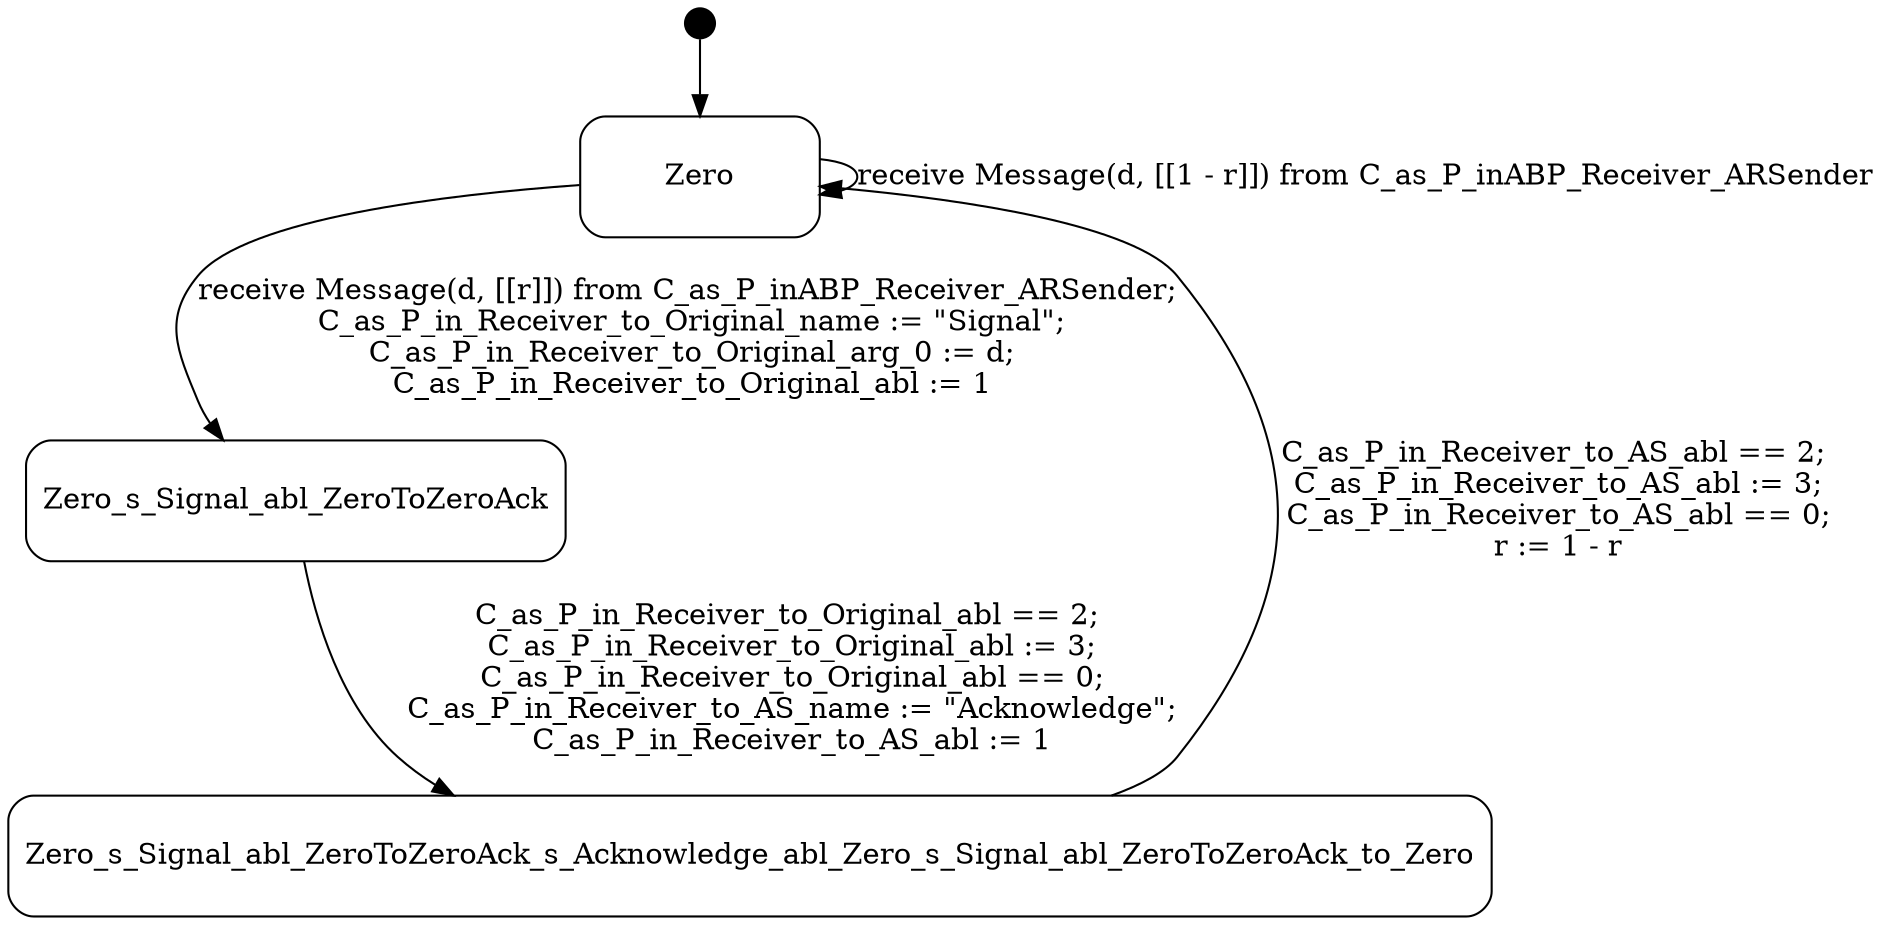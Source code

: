 digraph C_as_P_inABP_Receiver_Receiver {
  compound = true;
  rank = LR;
node [shape = "point", height = "0.2"] Zero_extra node [shape = "Mrecord", height = "0.8", width = "1.6"] Zero Zero_extra -> Zero

node [shape = "Mrecord", height = "0.8", width = "1.6"] Zero_s_Signal_abl_ZeroToZeroAck
node [shape = "Mrecord", height = "0.8", width = "1.6"] Zero_s_Signal_abl_ZeroToZeroAck_s_Acknowledge_abl_Zero_s_Signal_abl_ZeroToZeroAck_to_Zero



Zero -> Zero_s_Signal_abl_ZeroToZeroAck [label = "receive Message(d, [[r]]) from C_as_P_inABP_Receiver_ARSender;\n C_as_P_in_Receiver_to_Original_name := \"Signal\";\n C_as_P_in_Receiver_to_Original_arg_0 := d;\n C_as_P_in_Receiver_to_Original_abl := 1"];

Zero -> Zero [label = "receive Message(d, [[1 - r]]) from C_as_P_inABP_Receiver_ARSender"];

Zero_s_Signal_abl_ZeroToZeroAck -> Zero_s_Signal_abl_ZeroToZeroAck_s_Acknowledge_abl_Zero_s_Signal_abl_ZeroToZeroAck_to_Zero [label = "C_as_P_in_Receiver_to_Original_abl == 2;\n C_as_P_in_Receiver_to_Original_abl := 3;\n C_as_P_in_Receiver_to_Original_abl == 0;\n C_as_P_in_Receiver_to_AS_name := \"Acknowledge\";\n C_as_P_in_Receiver_to_AS_abl := 1"];

Zero_s_Signal_abl_ZeroToZeroAck_s_Acknowledge_abl_Zero_s_Signal_abl_ZeroToZeroAck_to_Zero -> Zero [label = "C_as_P_in_Receiver_to_AS_abl == 2;\n C_as_P_in_Receiver_to_AS_abl := 3;\n C_as_P_in_Receiver_to_AS_abl == 0;\n r := 1 - r"];

}
